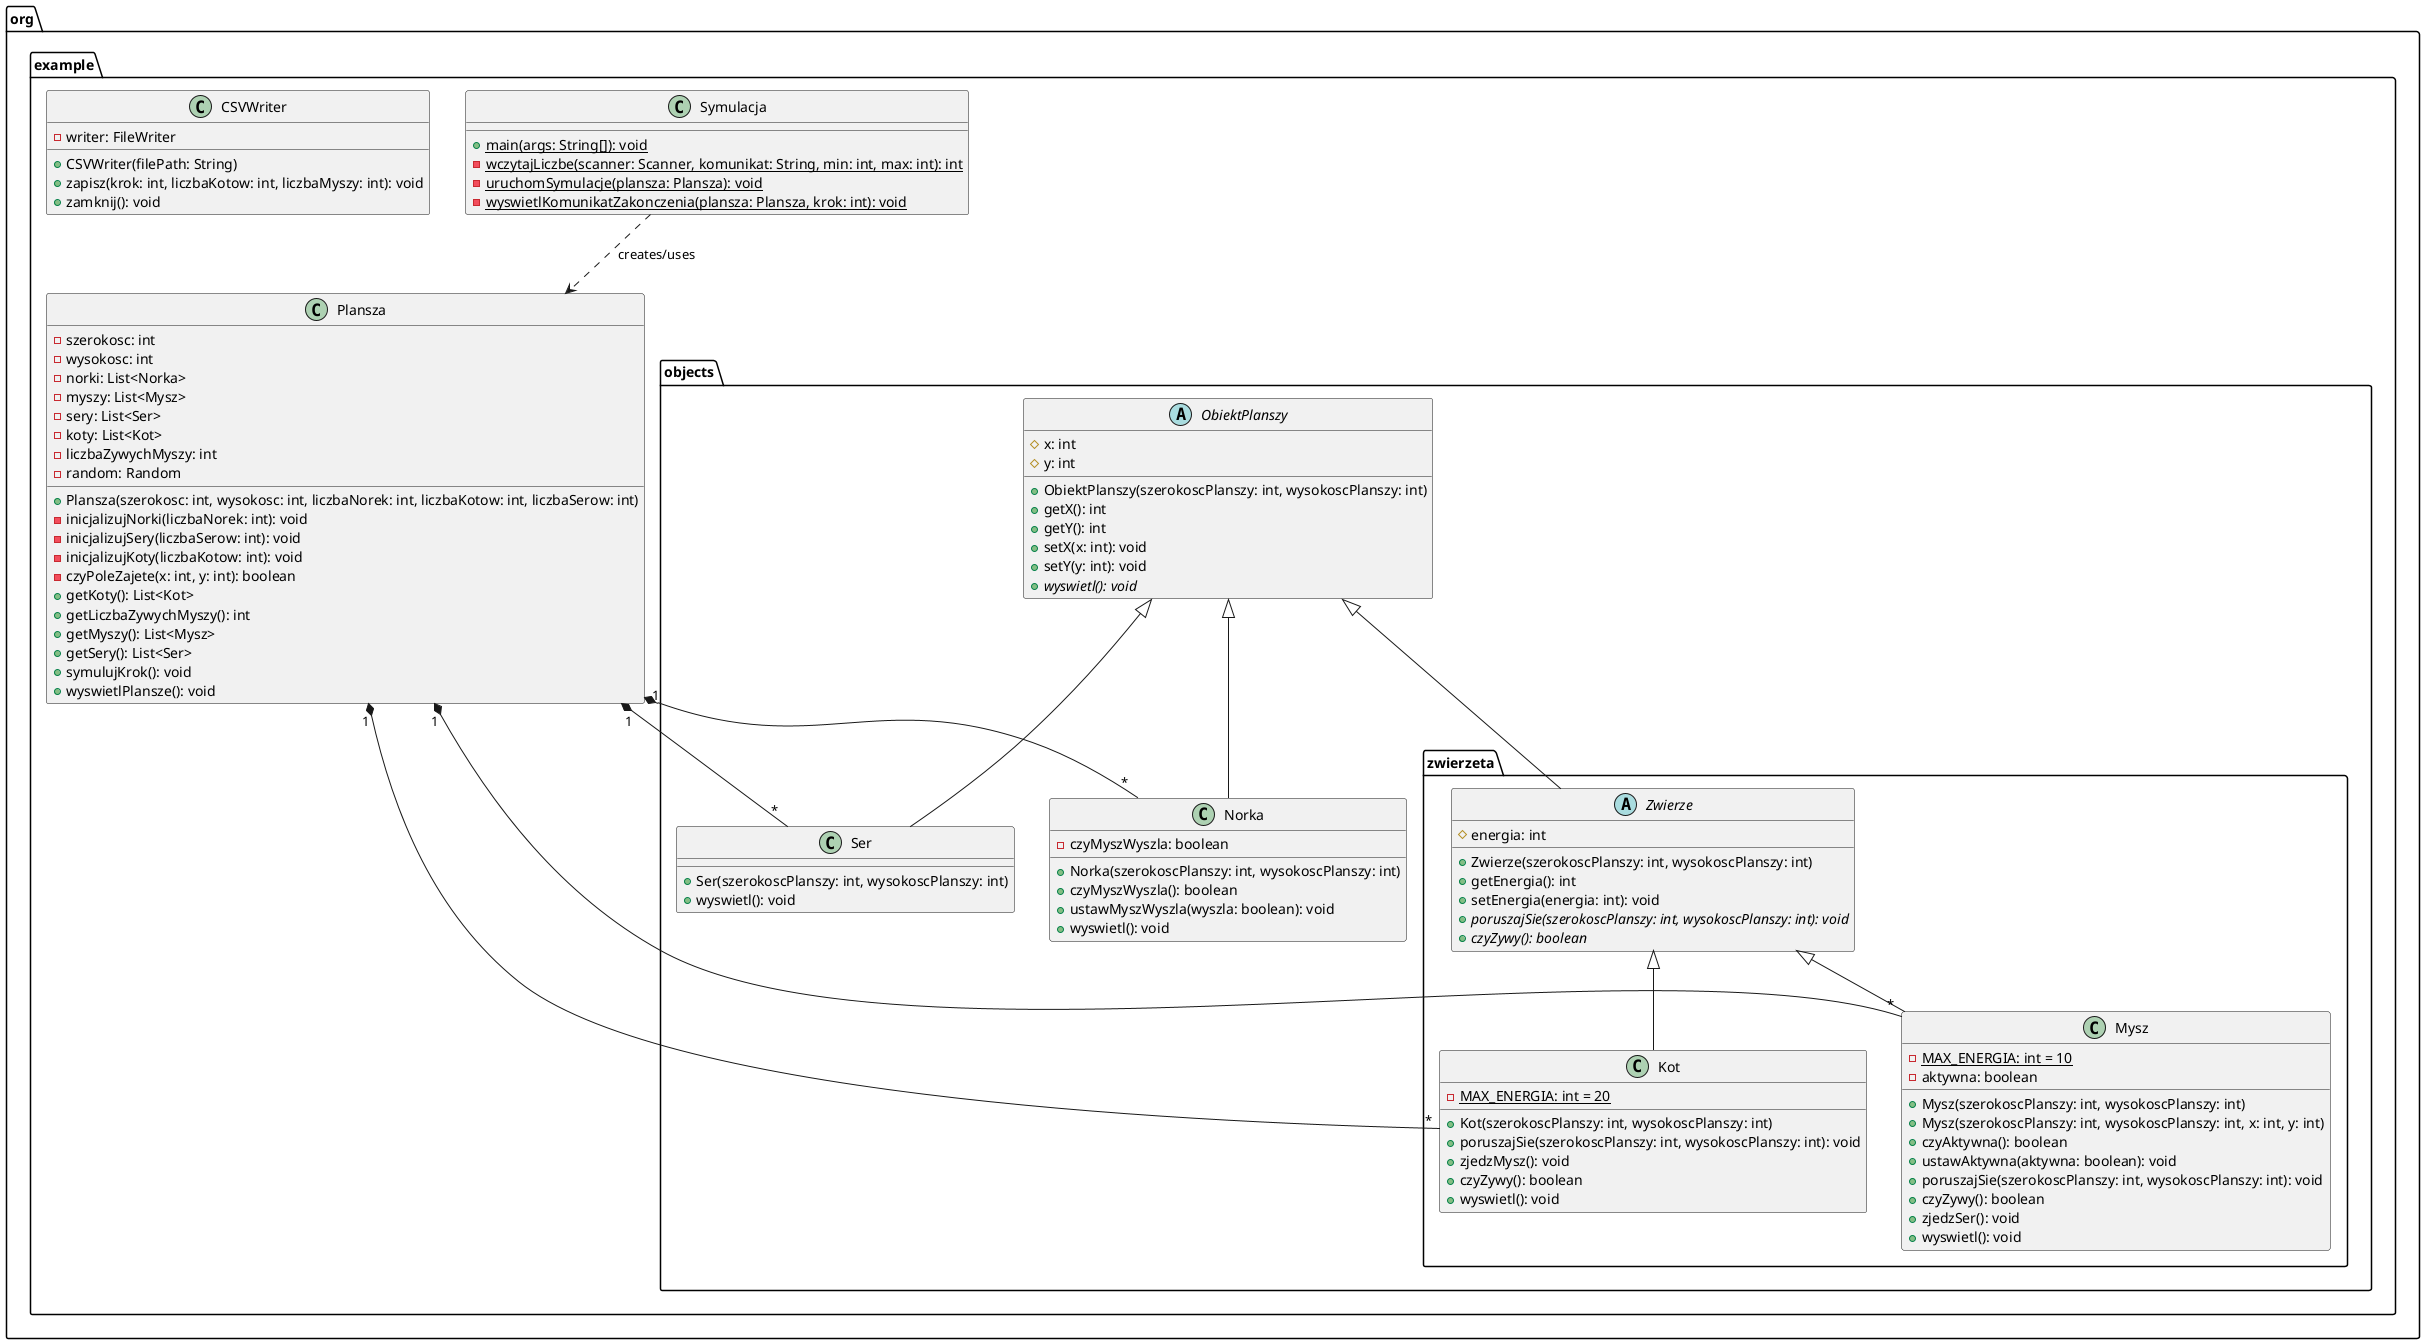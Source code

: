 @startuml

package "org.example" {
  class Plansza {
    -szerokosc: int
    -wysokosc: int
    -norki: List<Norka>
    -myszy: List<Mysz>
    -sery: List<Ser>
    -koty: List<Kot>
    -liczbaZywychMyszy: int
    -random: Random
    +Plansza(szerokosc: int, wysokosc: int, liczbaNorek: int, liczbaKotow: int, liczbaSerow: int)
    -inicjalizujNorki(liczbaNorek: int): void
    -inicjalizujSery(liczbaSerow: int): void
    -inicjalizujKoty(liczbaKotow: int): void
    -czyPoleZajete(x: int, y: int): boolean
    +getKoty(): List<Kot>
    +getLiczbaZywychMyszy(): int
    +getMyszy(): List<Mysz>
    +getSery(): List<Ser>
    +symulujKrok(): void
    +wyswietlPlansze(): void
  }

  class Symulacja {
    +{static} main(args: String[]): void
    -{static} wczytajLiczbe(scanner: Scanner, komunikat: String, min: int, max: int): int
    -{static} uruchomSymulacje(plansza: Plansza): void
    -{static} wyswietlKomunikatZakonczenia(plansza: Plansza, krok: int): void
  }

  class CSVWriter {
    -writer: FileWriter
    +CSVWriter(filePath: String)
    +zapisz(krok: int, liczbaKotow: int, liczbaMyszy: int): void
    +zamknij(): void
  }

package "org.example.objects" {
  abstract class ObiektPlanszy {
    #x: int
    #y: int
    +ObiektPlanszy(szerokoscPlanszy: int, wysokoscPlanszy: int)
    +getX(): int
    +getY(): int
    +setX(x: int): void
    +setY(y: int): void
    +{abstract} wyswietl(): void
  }

  class Norka {
    -czyMyszWyszla: boolean
    +Norka(szerokoscPlanszy: int, wysokoscPlanszy: int)
    +czyMyszWyszla(): boolean
    +ustawMyszWyszla(wyszla: boolean): void
    +wyswietl(): void
  }

  class Ser {
    +Ser(szerokoscPlanszy: int, wysokoscPlanszy: int)
    +wyswietl(): void
  }
}

package "org.example.objects.zwierzeta" {
  abstract class Zwierze {
    #energia: int
    +Zwierze(szerokoscPlanszy: int, wysokoscPlanszy: int)
    +getEnergia(): int
    +setEnergia(energia: int): void
    +{abstract} poruszajSie(szerokoscPlanszy: int, wysokoscPlanszy: int): void
    +{abstract} czyZywy(): boolean
  }

  class Kot {
    -{static} MAX_ENERGIA: int = 20
    +Kot(szerokoscPlanszy: int, wysokoscPlanszy: int)
    +poruszajSie(szerokoscPlanszy: int, wysokoscPlanszy: int): void
    +zjedzMysz(): void
    +czyZywy(): boolean
    +wyswietl(): void
  }

  class Mysz {
    -{static} MAX_ENERGIA: int = 10
    -aktywna: boolean
    +Mysz(szerokoscPlanszy: int, wysokoscPlanszy: int)
    +Mysz(szerokoscPlanszy: int, wysokoscPlanszy: int, x: int, y: int)
    +czyAktywna(): boolean
    +ustawAktywna(aktywna: boolean): void
    +poruszajSie(szerokoscPlanszy: int, wysokoscPlanszy: int): void
    +czyZywy(): boolean
    +zjedzSer(): void
    +wyswietl(): void
  }
}

ObiektPlanszy <|-- Norka
ObiektPlanszy <|-- Ser
ObiektPlanszy <|-- Zwierze
Zwierze <|-- Kot
Zwierze <|-- Mysz

Plansza "1" *-- "*" Norka
Plansza "1" *-- "*" Mysz
Plansza "1" *-- "*" Ser
Plansza "1" *-- "*" Kot

Symulacja ..> Plansza: creates/uses

@enduml